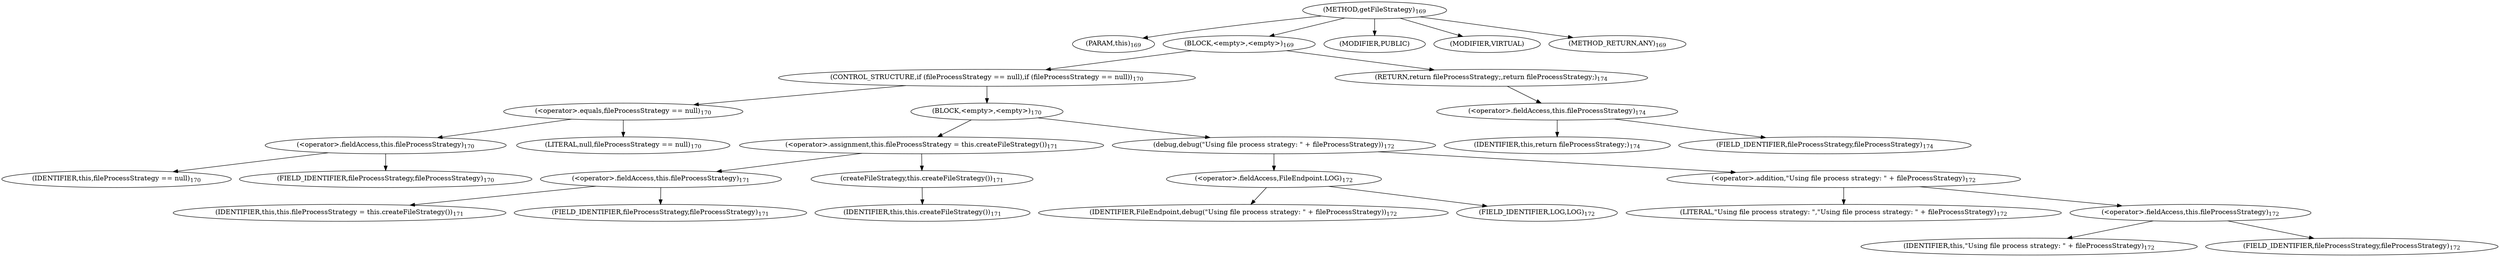 digraph "getFileStrategy" {  
"540" [label = <(METHOD,getFileStrategy)<SUB>169</SUB>> ]
"43" [label = <(PARAM,this)<SUB>169</SUB>> ]
"541" [label = <(BLOCK,&lt;empty&gt;,&lt;empty&gt;)<SUB>169</SUB>> ]
"542" [label = <(CONTROL_STRUCTURE,if (fileProcessStrategy == null),if (fileProcessStrategy == null))<SUB>170</SUB>> ]
"543" [label = <(&lt;operator&gt;.equals,fileProcessStrategy == null)<SUB>170</SUB>> ]
"544" [label = <(&lt;operator&gt;.fieldAccess,this.fileProcessStrategy)<SUB>170</SUB>> ]
"545" [label = <(IDENTIFIER,this,fileProcessStrategy == null)<SUB>170</SUB>> ]
"546" [label = <(FIELD_IDENTIFIER,fileProcessStrategy,fileProcessStrategy)<SUB>170</SUB>> ]
"547" [label = <(LITERAL,null,fileProcessStrategy == null)<SUB>170</SUB>> ]
"548" [label = <(BLOCK,&lt;empty&gt;,&lt;empty&gt;)<SUB>170</SUB>> ]
"549" [label = <(&lt;operator&gt;.assignment,this.fileProcessStrategy = this.createFileStrategy())<SUB>171</SUB>> ]
"550" [label = <(&lt;operator&gt;.fieldAccess,this.fileProcessStrategy)<SUB>171</SUB>> ]
"551" [label = <(IDENTIFIER,this,this.fileProcessStrategy = this.createFileStrategy())<SUB>171</SUB>> ]
"552" [label = <(FIELD_IDENTIFIER,fileProcessStrategy,fileProcessStrategy)<SUB>171</SUB>> ]
"553" [label = <(createFileStrategy,this.createFileStrategy())<SUB>171</SUB>> ]
"42" [label = <(IDENTIFIER,this,this.createFileStrategy())<SUB>171</SUB>> ]
"554" [label = <(debug,debug(&quot;Using file process strategy: &quot; + fileProcessStrategy))<SUB>172</SUB>> ]
"555" [label = <(&lt;operator&gt;.fieldAccess,FileEndpoint.LOG)<SUB>172</SUB>> ]
"556" [label = <(IDENTIFIER,FileEndpoint,debug(&quot;Using file process strategy: &quot; + fileProcessStrategy))<SUB>172</SUB>> ]
"557" [label = <(FIELD_IDENTIFIER,LOG,LOG)<SUB>172</SUB>> ]
"558" [label = <(&lt;operator&gt;.addition,&quot;Using file process strategy: &quot; + fileProcessStrategy)<SUB>172</SUB>> ]
"559" [label = <(LITERAL,&quot;Using file process strategy: &quot;,&quot;Using file process strategy: &quot; + fileProcessStrategy)<SUB>172</SUB>> ]
"560" [label = <(&lt;operator&gt;.fieldAccess,this.fileProcessStrategy)<SUB>172</SUB>> ]
"561" [label = <(IDENTIFIER,this,&quot;Using file process strategy: &quot; + fileProcessStrategy)<SUB>172</SUB>> ]
"562" [label = <(FIELD_IDENTIFIER,fileProcessStrategy,fileProcessStrategy)<SUB>172</SUB>> ]
"563" [label = <(RETURN,return fileProcessStrategy;,return fileProcessStrategy;)<SUB>174</SUB>> ]
"564" [label = <(&lt;operator&gt;.fieldAccess,this.fileProcessStrategy)<SUB>174</SUB>> ]
"565" [label = <(IDENTIFIER,this,return fileProcessStrategy;)<SUB>174</SUB>> ]
"566" [label = <(FIELD_IDENTIFIER,fileProcessStrategy,fileProcessStrategy)<SUB>174</SUB>> ]
"567" [label = <(MODIFIER,PUBLIC)> ]
"568" [label = <(MODIFIER,VIRTUAL)> ]
"569" [label = <(METHOD_RETURN,ANY)<SUB>169</SUB>> ]
  "540" -> "43" 
  "540" -> "541" 
  "540" -> "567" 
  "540" -> "568" 
  "540" -> "569" 
  "541" -> "542" 
  "541" -> "563" 
  "542" -> "543" 
  "542" -> "548" 
  "543" -> "544" 
  "543" -> "547" 
  "544" -> "545" 
  "544" -> "546" 
  "548" -> "549" 
  "548" -> "554" 
  "549" -> "550" 
  "549" -> "553" 
  "550" -> "551" 
  "550" -> "552" 
  "553" -> "42" 
  "554" -> "555" 
  "554" -> "558" 
  "555" -> "556" 
  "555" -> "557" 
  "558" -> "559" 
  "558" -> "560" 
  "560" -> "561" 
  "560" -> "562" 
  "563" -> "564" 
  "564" -> "565" 
  "564" -> "566" 
}
